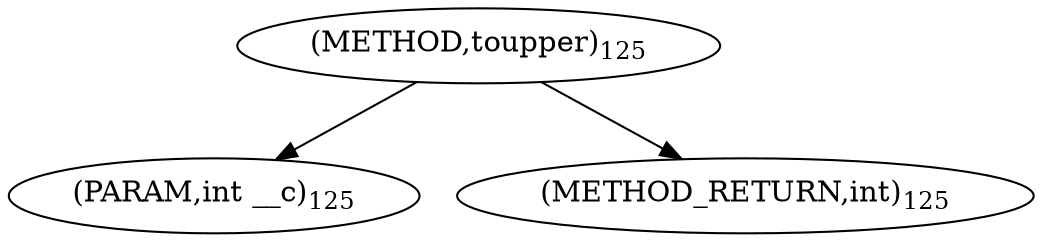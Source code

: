 digraph "toupper" {  
"2979" [label = <(METHOD,toupper)<SUB>125</SUB>> ]
"2980" [label = <(PARAM,int __c)<SUB>125</SUB>> ]
"2981" [label = <(METHOD_RETURN,int)<SUB>125</SUB>> ]
  "2979" -> "2980" 
  "2979" -> "2981" 
}
